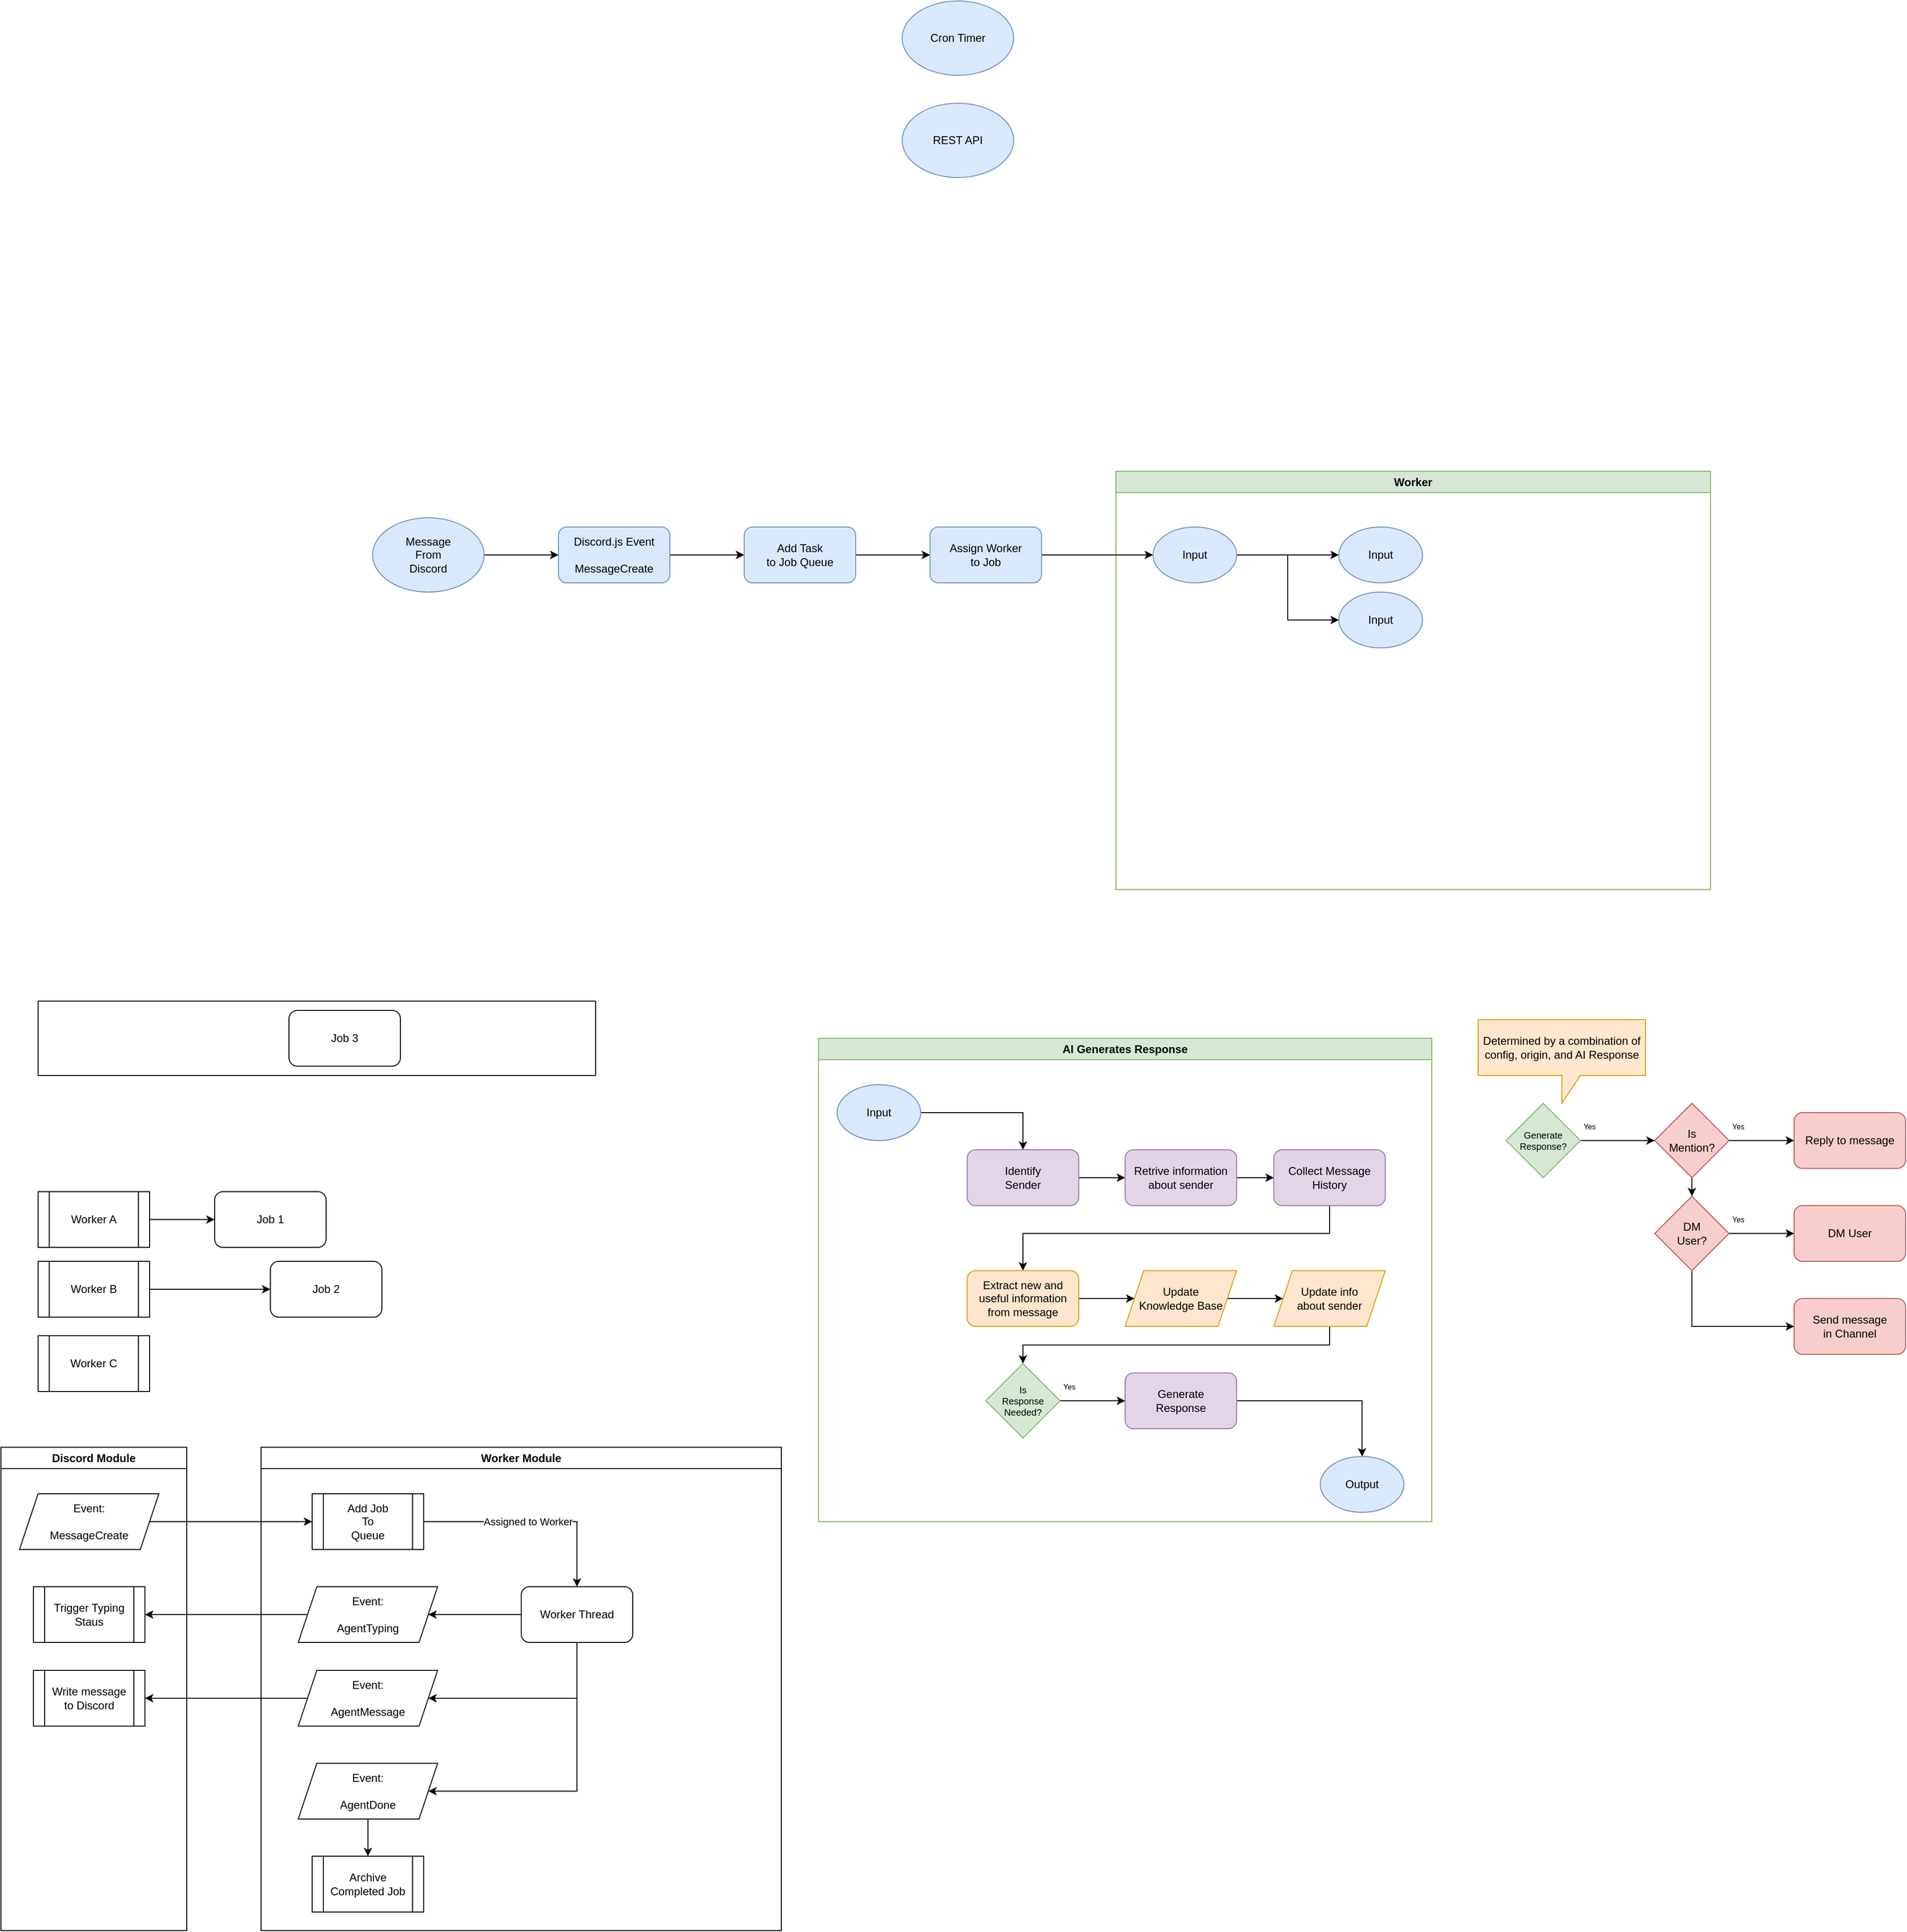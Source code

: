 <mxfile version="28.1.2">
  <diagram name="Page-1" id="h6UwZtnhu63fm9LXi7OX">
    <mxGraphModel dx="3162" dy="1805" grid="1" gridSize="10" guides="1" tooltips="1" connect="1" arrows="1" fold="1" page="0" pageScale="1" pageWidth="850" pageHeight="1100" math="0" shadow="0">
      <root>
        <mxCell id="0" />
        <mxCell id="1" parent="0" />
        <mxCell id="TfpCJ3wT6vj2f40FWJho-3" style="edgeStyle=orthogonalEdgeStyle;rounded=0;orthogonalLoop=1;jettySize=auto;html=1;exitX=1;exitY=0.5;exitDx=0;exitDy=0;entryX=0;entryY=0.5;entryDx=0;entryDy=0;" parent="1" source="TfpCJ3wT6vj2f40FWJho-1" target="TfpCJ3wT6vj2f40FWJho-2" edge="1">
          <mxGeometry relative="1" as="geometry" />
        </mxCell>
        <mxCell id="TfpCJ3wT6vj2f40FWJho-1" value="&lt;div&gt;Message&lt;/div&gt;&lt;div&gt;From&lt;/div&gt;&lt;div&gt;Discord&lt;/div&gt;" style="ellipse;whiteSpace=wrap;html=1;fillColor=#dae8fc;strokeColor=#6c8ebf;" parent="1" vertex="1">
          <mxGeometry x="-1120" y="120" width="120" height="80" as="geometry" />
        </mxCell>
        <mxCell id="TfpCJ3wT6vj2f40FWJho-79" style="edgeStyle=orthogonalEdgeStyle;rounded=0;orthogonalLoop=1;jettySize=auto;html=1;exitX=1;exitY=0.5;exitDx=0;exitDy=0;entryX=0;entryY=0.5;entryDx=0;entryDy=0;" parent="1" source="TfpCJ3wT6vj2f40FWJho-2" target="TfpCJ3wT6vj2f40FWJho-78" edge="1">
          <mxGeometry relative="1" as="geometry" />
        </mxCell>
        <mxCell id="TfpCJ3wT6vj2f40FWJho-2" value="&lt;div&gt;Discord.js Event&lt;/div&gt;&lt;div&gt;&lt;br&gt;&lt;/div&gt;&lt;div&gt;MessageCreate&lt;/div&gt;" style="rounded=1;whiteSpace=wrap;html=1;fillColor=#dae8fc;strokeColor=#6c8ebf;" parent="1" vertex="1">
          <mxGeometry x="-920" y="130" width="120" height="60" as="geometry" />
        </mxCell>
        <mxCell id="TfpCJ3wT6vj2f40FWJho-8" style="edgeStyle=orthogonalEdgeStyle;rounded=0;orthogonalLoop=1;jettySize=auto;html=1;exitX=1;exitY=0.5;exitDx=0;exitDy=0;entryX=0;entryY=0.5;entryDx=0;entryDy=0;" parent="1" source="TfpCJ3wT6vj2f40FWJho-6" target="TfpCJ3wT6vj2f40FWJho-7" edge="1">
          <mxGeometry relative="1" as="geometry" />
        </mxCell>
        <mxCell id="TfpCJ3wT6vj2f40FWJho-11" style="edgeStyle=orthogonalEdgeStyle;rounded=0;orthogonalLoop=1;jettySize=auto;html=1;exitX=0.5;exitY=1;exitDx=0;exitDy=0;entryX=0.5;entryY=0;entryDx=0;entryDy=0;" parent="1" source="TfpCJ3wT6vj2f40FWJho-6" target="TfpCJ3wT6vj2f40FWJho-10" edge="1">
          <mxGeometry relative="1" as="geometry" />
        </mxCell>
        <mxCell id="TfpCJ3wT6vj2f40FWJho-6" value="&lt;div&gt;Is&lt;/div&gt;&lt;div&gt;Mention?&lt;/div&gt;" style="rhombus;whiteSpace=wrap;html=1;fillColor=#f8cecc;strokeColor=#b85450;fontSize=12;" parent="1" vertex="1">
          <mxGeometry x="260" y="750" width="80" height="80" as="geometry" />
        </mxCell>
        <mxCell id="TfpCJ3wT6vj2f40FWJho-7" value="Reply to message" style="rounded=1;whiteSpace=wrap;html=1;fillColor=#f8cecc;strokeColor=#b85450;" parent="1" vertex="1">
          <mxGeometry x="410" y="760" width="120" height="60" as="geometry" />
        </mxCell>
        <mxCell id="TfpCJ3wT6vj2f40FWJho-9" value="DM User" style="rounded=1;whiteSpace=wrap;html=1;fillColor=#f8cecc;strokeColor=#b85450;" parent="1" vertex="1">
          <mxGeometry x="410" y="860" width="120" height="60" as="geometry" />
        </mxCell>
        <mxCell id="TfpCJ3wT6vj2f40FWJho-12" style="edgeStyle=orthogonalEdgeStyle;rounded=0;orthogonalLoop=1;jettySize=auto;html=1;exitX=1;exitY=0.5;exitDx=0;exitDy=0;" parent="1" source="TfpCJ3wT6vj2f40FWJho-10" target="TfpCJ3wT6vj2f40FWJho-9" edge="1">
          <mxGeometry relative="1" as="geometry" />
        </mxCell>
        <mxCell id="TfpCJ3wT6vj2f40FWJho-15" style="edgeStyle=orthogonalEdgeStyle;rounded=0;orthogonalLoop=1;jettySize=auto;html=1;exitX=0.5;exitY=1;exitDx=0;exitDy=0;entryX=0;entryY=0.5;entryDx=0;entryDy=0;" parent="1" source="TfpCJ3wT6vj2f40FWJho-10" target="TfpCJ3wT6vj2f40FWJho-13" edge="1">
          <mxGeometry relative="1" as="geometry">
            <mxPoint x="310.0" y="970" as="targetPoint" />
          </mxGeometry>
        </mxCell>
        <mxCell id="TfpCJ3wT6vj2f40FWJho-10" value="&lt;div&gt;DM&lt;/div&gt;&lt;div&gt;User?&lt;/div&gt;" style="rhombus;whiteSpace=wrap;html=1;fillColor=#f8cecc;strokeColor=#b85450;" parent="1" vertex="1">
          <mxGeometry x="260" y="850" width="80" height="80" as="geometry" />
        </mxCell>
        <mxCell id="TfpCJ3wT6vj2f40FWJho-13" value="&lt;div&gt;Send message&lt;/div&gt;&lt;div&gt;in Channel&lt;/div&gt;" style="rounded=1;whiteSpace=wrap;html=1;fillColor=#f8cecc;strokeColor=#b85450;" parent="1" vertex="1">
          <mxGeometry x="410" y="960" width="120" height="60" as="geometry" />
        </mxCell>
        <mxCell id="TfpCJ3wT6vj2f40FWJho-23" value="&lt;div&gt;Cron Timer&lt;/div&gt;" style="ellipse;whiteSpace=wrap;html=1;fillColor=#dae8fc;strokeColor=#6c8ebf;" parent="1" vertex="1">
          <mxGeometry x="-550" y="-436" width="120" height="80" as="geometry" />
        </mxCell>
        <mxCell id="TfpCJ3wT6vj2f40FWJho-27" style="edgeStyle=orthogonalEdgeStyle;rounded=0;orthogonalLoop=1;jettySize=auto;html=1;exitX=1;exitY=0.5;exitDx=0;exitDy=0;entryX=0;entryY=0.5;entryDx=0;entryDy=0;" parent="1" source="TfpCJ3wT6vj2f40FWJho-25" target="TfpCJ3wT6vj2f40FWJho-6" edge="1">
          <mxGeometry relative="1" as="geometry" />
        </mxCell>
        <mxCell id="TfpCJ3wT6vj2f40FWJho-25" value="&lt;div&gt;Generate&lt;/div&gt;&lt;div&gt;Response?&lt;/div&gt;" style="rhombus;whiteSpace=wrap;html=1;fontSize=10;fillColor=#d5e8d4;strokeColor=#82b366;" parent="1" vertex="1">
          <mxGeometry x="100" y="750" width="80" height="80" as="geometry" />
        </mxCell>
        <mxCell id="TfpCJ3wT6vj2f40FWJho-29" value="REST API" style="ellipse;whiteSpace=wrap;html=1;fillColor=#dae8fc;strokeColor=#6c8ebf;" parent="1" vertex="1">
          <mxGeometry x="-550" y="-326" width="120" height="80" as="geometry" />
        </mxCell>
        <mxCell id="TfpCJ3wT6vj2f40FWJho-30" value="Determined by a combination of config, origin, and AI Response" style="shape=callout;whiteSpace=wrap;html=1;perimeter=calloutPerimeter;fillColor=#ffe6cc;strokeColor=#d79b00;" parent="1" vertex="1">
          <mxGeometry x="70" y="660" width="180" height="90" as="geometry" />
        </mxCell>
        <mxCell id="TfpCJ3wT6vj2f40FWJho-32" value="AI Generates Response" style="swimlane;whiteSpace=wrap;html=1;fillColor=#d5e8d4;strokeColor=#82b366;" parent="1" vertex="1">
          <mxGeometry x="-640" y="680" width="660" height="520" as="geometry">
            <mxRectangle x="-90" y="265" width="170" height="30" as="alternateBounds" />
          </mxGeometry>
        </mxCell>
        <mxCell id="TfpCJ3wT6vj2f40FWJho-35" style="edgeStyle=orthogonalEdgeStyle;rounded=0;orthogonalLoop=1;jettySize=auto;html=1;exitX=1;exitY=0.5;exitDx=0;exitDy=0;" parent="TfpCJ3wT6vj2f40FWJho-32" source="TfpCJ3wT6vj2f40FWJho-33" target="TfpCJ3wT6vj2f40FWJho-34" edge="1">
          <mxGeometry relative="1" as="geometry" />
        </mxCell>
        <mxCell id="TfpCJ3wT6vj2f40FWJho-33" value="Input" style="ellipse;whiteSpace=wrap;html=1;fillColor=#dae8fc;strokeColor=#6c8ebf;" parent="TfpCJ3wT6vj2f40FWJho-32" vertex="1">
          <mxGeometry x="20" y="50" width="90" height="60" as="geometry" />
        </mxCell>
        <mxCell id="TfpCJ3wT6vj2f40FWJho-37" style="edgeStyle=orthogonalEdgeStyle;rounded=0;orthogonalLoop=1;jettySize=auto;html=1;exitX=1;exitY=0.5;exitDx=0;exitDy=0;" parent="TfpCJ3wT6vj2f40FWJho-32" source="TfpCJ3wT6vj2f40FWJho-34" target="TfpCJ3wT6vj2f40FWJho-36" edge="1">
          <mxGeometry relative="1" as="geometry" />
        </mxCell>
        <mxCell id="TfpCJ3wT6vj2f40FWJho-34" value="&lt;div&gt;Identify&lt;/div&gt;&lt;div&gt;Sender&lt;/div&gt;" style="rounded=1;whiteSpace=wrap;html=1;fillColor=#e1d5e7;strokeColor=#9673a6;" parent="TfpCJ3wT6vj2f40FWJho-32" vertex="1">
          <mxGeometry x="160" y="120" width="120" height="60" as="geometry" />
        </mxCell>
        <mxCell id="TfpCJ3wT6vj2f40FWJho-39" style="edgeStyle=orthogonalEdgeStyle;rounded=0;orthogonalLoop=1;jettySize=auto;html=1;exitX=1;exitY=0.5;exitDx=0;exitDy=0;entryX=0;entryY=0.5;entryDx=0;entryDy=0;" parent="TfpCJ3wT6vj2f40FWJho-32" source="TfpCJ3wT6vj2f40FWJho-36" target="TfpCJ3wT6vj2f40FWJho-38" edge="1">
          <mxGeometry relative="1" as="geometry" />
        </mxCell>
        <mxCell id="TfpCJ3wT6vj2f40FWJho-36" value="Retrive information about sender" style="rounded=1;whiteSpace=wrap;html=1;fillColor=#e1d5e7;strokeColor=#9673a6;" parent="TfpCJ3wT6vj2f40FWJho-32" vertex="1">
          <mxGeometry x="330" y="120" width="120" height="60" as="geometry" />
        </mxCell>
        <mxCell id="TfpCJ3wT6vj2f40FWJho-42" style="edgeStyle=orthogonalEdgeStyle;rounded=0;orthogonalLoop=1;jettySize=auto;html=1;exitX=0.5;exitY=1;exitDx=0;exitDy=0;entryX=0.5;entryY=0;entryDx=0;entryDy=0;" parent="TfpCJ3wT6vj2f40FWJho-32" source="TfpCJ3wT6vj2f40FWJho-38" target="TfpCJ3wT6vj2f40FWJho-40" edge="1">
          <mxGeometry relative="1" as="geometry">
            <Array as="points">
              <mxPoint x="550" y="210" />
              <mxPoint x="220" y="210" />
            </Array>
          </mxGeometry>
        </mxCell>
        <mxCell id="TfpCJ3wT6vj2f40FWJho-38" value="&lt;div&gt;Collect Message&lt;/div&gt;&lt;div&gt;History&lt;/div&gt;" style="rounded=1;whiteSpace=wrap;html=1;fillColor=#e1d5e7;strokeColor=#9673a6;" parent="TfpCJ3wT6vj2f40FWJho-32" vertex="1">
          <mxGeometry x="490" y="120" width="120" height="60" as="geometry" />
        </mxCell>
        <mxCell id="TfpCJ3wT6vj2f40FWJho-62" style="edgeStyle=orthogonalEdgeStyle;rounded=0;orthogonalLoop=1;jettySize=auto;html=1;exitX=1;exitY=0.5;exitDx=0;exitDy=0;entryX=0;entryY=0.5;entryDx=0;entryDy=0;" parent="TfpCJ3wT6vj2f40FWJho-32" source="TfpCJ3wT6vj2f40FWJho-40" target="TfpCJ3wT6vj2f40FWJho-61" edge="1">
          <mxGeometry relative="1" as="geometry" />
        </mxCell>
        <mxCell id="TfpCJ3wT6vj2f40FWJho-40" value="Extract new and useful information from message" style="rounded=1;whiteSpace=wrap;html=1;fillColor=#ffe6cc;strokeColor=#d79b00;" parent="TfpCJ3wT6vj2f40FWJho-32" vertex="1">
          <mxGeometry x="160" y="250" width="120" height="60" as="geometry" />
        </mxCell>
        <mxCell id="TfpCJ3wT6vj2f40FWJho-60" style="edgeStyle=orthogonalEdgeStyle;rounded=0;orthogonalLoop=1;jettySize=auto;html=1;exitX=0.5;exitY=1;exitDx=0;exitDy=0;" parent="TfpCJ3wT6vj2f40FWJho-32" source="TfpCJ3wT6vj2f40FWJho-55" target="TfpCJ3wT6vj2f40FWJho-59" edge="1">
          <mxGeometry relative="1" as="geometry" />
        </mxCell>
        <mxCell id="TfpCJ3wT6vj2f40FWJho-55" value="&lt;div&gt;Update info&lt;/div&gt;&lt;div&gt;about sender&lt;/div&gt;" style="shape=parallelogram;perimeter=parallelogramPerimeter;whiteSpace=wrap;html=1;fixedSize=1;fillColor=#ffe6cc;strokeColor=#d79b00;" parent="TfpCJ3wT6vj2f40FWJho-32" vertex="1">
          <mxGeometry x="490" y="250" width="120" height="60" as="geometry" />
        </mxCell>
        <mxCell id="TfpCJ3wT6vj2f40FWJho-65" style="edgeStyle=orthogonalEdgeStyle;rounded=0;orthogonalLoop=1;jettySize=auto;html=1;exitX=1;exitY=0.5;exitDx=0;exitDy=0;entryX=0;entryY=0.5;entryDx=0;entryDy=0;" parent="TfpCJ3wT6vj2f40FWJho-32" source="TfpCJ3wT6vj2f40FWJho-59" target="TfpCJ3wT6vj2f40FWJho-64" edge="1">
          <mxGeometry relative="1" as="geometry" />
        </mxCell>
        <mxCell id="TfpCJ3wT6vj2f40FWJho-59" value="&lt;div&gt;Is&lt;/div&gt;&lt;div&gt;Response&lt;/div&gt;&lt;div&gt;Needed?&lt;/div&gt;" style="rhombus;whiteSpace=wrap;html=1;fontSize=10;fillColor=#d5e8d4;strokeColor=#82b366;" parent="TfpCJ3wT6vj2f40FWJho-32" vertex="1">
          <mxGeometry x="180" y="350" width="80" height="80" as="geometry" />
        </mxCell>
        <mxCell id="TfpCJ3wT6vj2f40FWJho-63" style="edgeStyle=orthogonalEdgeStyle;rounded=0;orthogonalLoop=1;jettySize=auto;html=1;exitX=1;exitY=0.5;exitDx=0;exitDy=0;entryX=0;entryY=0.5;entryDx=0;entryDy=0;" parent="TfpCJ3wT6vj2f40FWJho-32" source="TfpCJ3wT6vj2f40FWJho-61" target="TfpCJ3wT6vj2f40FWJho-55" edge="1">
          <mxGeometry relative="1" as="geometry" />
        </mxCell>
        <mxCell id="TfpCJ3wT6vj2f40FWJho-61" value="&lt;div&gt;Update&lt;/div&gt;&lt;div&gt;Knowledge Base&lt;/div&gt;" style="shape=parallelogram;perimeter=parallelogramPerimeter;whiteSpace=wrap;html=1;fixedSize=1;fillColor=#ffe6cc;strokeColor=#d79b00;" parent="TfpCJ3wT6vj2f40FWJho-32" vertex="1">
          <mxGeometry x="330" y="250" width="120" height="60" as="geometry" />
        </mxCell>
        <mxCell id="TfpCJ3wT6vj2f40FWJho-68" style="edgeStyle=orthogonalEdgeStyle;rounded=0;orthogonalLoop=1;jettySize=auto;html=1;exitX=1;exitY=0.5;exitDx=0;exitDy=0;entryX=0.5;entryY=0;entryDx=0;entryDy=0;" parent="TfpCJ3wT6vj2f40FWJho-32" source="TfpCJ3wT6vj2f40FWJho-64" target="TfpCJ3wT6vj2f40FWJho-67" edge="1">
          <mxGeometry relative="1" as="geometry" />
        </mxCell>
        <mxCell id="TfpCJ3wT6vj2f40FWJho-64" value="&lt;div&gt;Generate&lt;/div&gt;&lt;div&gt;Response&lt;/div&gt;" style="rounded=1;whiteSpace=wrap;html=1;fillColor=#e1d5e7;strokeColor=#9673a6;" parent="TfpCJ3wT6vj2f40FWJho-32" vertex="1">
          <mxGeometry x="330" y="360" width="120" height="60" as="geometry" />
        </mxCell>
        <mxCell id="TfpCJ3wT6vj2f40FWJho-67" value="Output" style="ellipse;whiteSpace=wrap;html=1;fillColor=#dae8fc;strokeColor=#6c8ebf;" parent="TfpCJ3wT6vj2f40FWJho-32" vertex="1">
          <mxGeometry x="540" y="450" width="90" height="60" as="geometry" />
        </mxCell>
        <mxCell id="TfpCJ3wT6vj2f40FWJho-70" value="Yes" style="text;html=1;align=center;verticalAlign=middle;whiteSpace=wrap;rounded=0;fontSize=8;" parent="TfpCJ3wT6vj2f40FWJho-32" vertex="1">
          <mxGeometry x="240" y="360" width="60" height="30" as="geometry" />
        </mxCell>
        <mxCell id="TfpCJ3wT6vj2f40FWJho-71" value="Yes" style="text;html=1;align=center;verticalAlign=middle;whiteSpace=wrap;rounded=0;fontSize=8;" parent="1" vertex="1">
          <mxGeometry x="160" y="760" width="60" height="30" as="geometry" />
        </mxCell>
        <mxCell id="TfpCJ3wT6vj2f40FWJho-72" value="Yes" style="text;html=1;align=center;verticalAlign=middle;whiteSpace=wrap;rounded=0;fontSize=8;" parent="1" vertex="1">
          <mxGeometry x="320" y="760" width="60" height="30" as="geometry" />
        </mxCell>
        <mxCell id="TfpCJ3wT6vj2f40FWJho-73" value="Yes" style="text;html=1;align=center;verticalAlign=middle;whiteSpace=wrap;rounded=0;fontSize=8;" parent="1" vertex="1">
          <mxGeometry x="320" y="860" width="60" height="30" as="geometry" />
        </mxCell>
        <mxCell id="TfpCJ3wT6vj2f40FWJho-74" value="Worker" style="swimlane;whiteSpace=wrap;html=1;fillColor=#d5e8d4;strokeColor=#82b366;" parent="1" vertex="1">
          <mxGeometry x="-320" y="70" width="640" height="450" as="geometry">
            <mxRectangle x="-320" y="70" width="80" height="30" as="alternateBounds" />
          </mxGeometry>
        </mxCell>
        <mxCell id="TfpCJ3wT6vj2f40FWJho-84" style="edgeStyle=orthogonalEdgeStyle;rounded=0;orthogonalLoop=1;jettySize=auto;html=1;exitX=1;exitY=0.5;exitDx=0;exitDy=0;entryX=0;entryY=0.5;entryDx=0;entryDy=0;" parent="TfpCJ3wT6vj2f40FWJho-74" source="TfpCJ3wT6vj2f40FWJho-76" target="TfpCJ3wT6vj2f40FWJho-83" edge="1">
          <mxGeometry relative="1" as="geometry" />
        </mxCell>
        <mxCell id="TfpCJ3wT6vj2f40FWJho-86" style="edgeStyle=orthogonalEdgeStyle;rounded=0;orthogonalLoop=1;jettySize=auto;html=1;exitX=1;exitY=0.5;exitDx=0;exitDy=0;entryX=0;entryY=0.5;entryDx=0;entryDy=0;" parent="TfpCJ3wT6vj2f40FWJho-74" source="TfpCJ3wT6vj2f40FWJho-76" target="TfpCJ3wT6vj2f40FWJho-85" edge="1">
          <mxGeometry relative="1" as="geometry" />
        </mxCell>
        <mxCell id="TfpCJ3wT6vj2f40FWJho-76" value="Input" style="ellipse;whiteSpace=wrap;html=1;fillColor=#dae8fc;strokeColor=#6c8ebf;" parent="TfpCJ3wT6vj2f40FWJho-74" vertex="1">
          <mxGeometry x="40" y="60" width="90" height="60" as="geometry" />
        </mxCell>
        <mxCell id="TfpCJ3wT6vj2f40FWJho-83" value="Input" style="ellipse;whiteSpace=wrap;html=1;fillColor=#dae8fc;strokeColor=#6c8ebf;" parent="TfpCJ3wT6vj2f40FWJho-74" vertex="1">
          <mxGeometry x="240" y="60" width="90" height="60" as="geometry" />
        </mxCell>
        <mxCell id="TfpCJ3wT6vj2f40FWJho-85" value="Input" style="ellipse;whiteSpace=wrap;html=1;fillColor=#dae8fc;strokeColor=#6c8ebf;" parent="TfpCJ3wT6vj2f40FWJho-74" vertex="1">
          <mxGeometry x="240" y="130" width="90" height="60" as="geometry" />
        </mxCell>
        <mxCell id="TfpCJ3wT6vj2f40FWJho-81" style="edgeStyle=orthogonalEdgeStyle;rounded=0;orthogonalLoop=1;jettySize=auto;html=1;exitX=1;exitY=0.5;exitDx=0;exitDy=0;entryX=0;entryY=0.5;entryDx=0;entryDy=0;" parent="1" source="TfpCJ3wT6vj2f40FWJho-78" target="TfpCJ3wT6vj2f40FWJho-80" edge="1">
          <mxGeometry relative="1" as="geometry" />
        </mxCell>
        <mxCell id="TfpCJ3wT6vj2f40FWJho-78" value="&lt;div&gt;Add Task&lt;/div&gt;&lt;div&gt;to Job Queue&lt;/div&gt;" style="rounded=1;whiteSpace=wrap;html=1;fillColor=#dae8fc;strokeColor=#6c8ebf;" parent="1" vertex="1">
          <mxGeometry x="-720" y="130" width="120" height="60" as="geometry" />
        </mxCell>
        <mxCell id="TfpCJ3wT6vj2f40FWJho-82" style="edgeStyle=orthogonalEdgeStyle;rounded=0;orthogonalLoop=1;jettySize=auto;html=1;exitX=1;exitY=0.5;exitDx=0;exitDy=0;entryX=0;entryY=0.5;entryDx=0;entryDy=0;" parent="1" source="TfpCJ3wT6vj2f40FWJho-80" target="TfpCJ3wT6vj2f40FWJho-76" edge="1">
          <mxGeometry relative="1" as="geometry" />
        </mxCell>
        <mxCell id="TfpCJ3wT6vj2f40FWJho-80" value="&lt;div&gt;Assign Worker&lt;/div&gt;&lt;div&gt;to Job&lt;/div&gt;" style="rounded=1;whiteSpace=wrap;html=1;fillColor=#dae8fc;strokeColor=#6c8ebf;" parent="1" vertex="1">
          <mxGeometry x="-520" y="130" width="120" height="60" as="geometry" />
        </mxCell>
        <mxCell id="TfpCJ3wT6vj2f40FWJho-87" value="" style="rounded=0;whiteSpace=wrap;html=1;" parent="1" vertex="1">
          <mxGeometry x="-1480" y="640" width="600" height="80" as="geometry" />
        </mxCell>
        <mxCell id="TfpCJ3wT6vj2f40FWJho-88" value="Job 1" style="rounded=1;whiteSpace=wrap;html=1;" parent="1" vertex="1">
          <mxGeometry x="-1290" y="845" width="120" height="60" as="geometry" />
        </mxCell>
        <mxCell id="TfpCJ3wT6vj2f40FWJho-89" value="Job 2" style="rounded=1;whiteSpace=wrap;html=1;" parent="1" vertex="1">
          <mxGeometry x="-1230" y="920" width="120" height="60" as="geometry" />
        </mxCell>
        <mxCell id="TfpCJ3wT6vj2f40FWJho-90" value="Job 3" style="rounded=1;whiteSpace=wrap;html=1;" parent="1" vertex="1">
          <mxGeometry x="-1210" y="650" width="120" height="60" as="geometry" />
        </mxCell>
        <mxCell id="TfpCJ3wT6vj2f40FWJho-94" style="edgeStyle=orthogonalEdgeStyle;rounded=0;orthogonalLoop=1;jettySize=auto;html=1;exitX=1;exitY=0.5;exitDx=0;exitDy=0;" parent="1" source="TfpCJ3wT6vj2f40FWJho-91" target="TfpCJ3wT6vj2f40FWJho-88" edge="1">
          <mxGeometry relative="1" as="geometry" />
        </mxCell>
        <mxCell id="TfpCJ3wT6vj2f40FWJho-91" value="Worker A" style="shape=process;whiteSpace=wrap;html=1;backgroundOutline=1;" parent="1" vertex="1">
          <mxGeometry x="-1480" y="845" width="120" height="60" as="geometry" />
        </mxCell>
        <mxCell id="TfpCJ3wT6vj2f40FWJho-95" style="edgeStyle=orthogonalEdgeStyle;rounded=0;orthogonalLoop=1;jettySize=auto;html=1;exitX=1;exitY=0.5;exitDx=0;exitDy=0;entryX=0;entryY=0.5;entryDx=0;entryDy=0;" parent="1" source="TfpCJ3wT6vj2f40FWJho-92" target="TfpCJ3wT6vj2f40FWJho-89" edge="1">
          <mxGeometry relative="1" as="geometry" />
        </mxCell>
        <mxCell id="TfpCJ3wT6vj2f40FWJho-92" value="Worker B" style="shape=process;whiteSpace=wrap;html=1;backgroundOutline=1;" parent="1" vertex="1">
          <mxGeometry x="-1480" y="920" width="120" height="60" as="geometry" />
        </mxCell>
        <mxCell id="TfpCJ3wT6vj2f40FWJho-93" value="Worker C" style="shape=process;whiteSpace=wrap;html=1;backgroundOutline=1;" parent="1" vertex="1">
          <mxGeometry x="-1480" y="1000" width="120" height="60" as="geometry" />
        </mxCell>
        <mxCell id="TfpCJ3wT6vj2f40FWJho-96" value="Discord Module" style="swimlane;whiteSpace=wrap;html=1;" parent="1" vertex="1">
          <mxGeometry x="-1520" y="1120" width="200" height="520" as="geometry" />
        </mxCell>
        <mxCell id="TfpCJ3wT6vj2f40FWJho-98" value="Event:&lt;br&gt;&lt;br&gt;MessageCreate" style="shape=parallelogram;perimeter=parallelogramPerimeter;whiteSpace=wrap;html=1;fixedSize=1;" parent="TfpCJ3wT6vj2f40FWJho-96" vertex="1">
          <mxGeometry x="20" y="50" width="150" height="60" as="geometry" />
        </mxCell>
        <mxCell id="TfpCJ3wT6vj2f40FWJho-108" value="&lt;div&gt;Trigger Typing&lt;/div&gt;Staus" style="shape=process;whiteSpace=wrap;html=1;backgroundOutline=1;" parent="TfpCJ3wT6vj2f40FWJho-96" vertex="1">
          <mxGeometry x="35" y="150" width="120" height="60" as="geometry" />
        </mxCell>
        <mxCell id="TfpCJ3wT6vj2f40FWJho-110" value="&lt;div&gt;Write message&lt;/div&gt;&lt;div&gt;to Discord&lt;/div&gt;" style="shape=process;whiteSpace=wrap;html=1;backgroundOutline=1;" parent="TfpCJ3wT6vj2f40FWJho-96" vertex="1">
          <mxGeometry x="35" y="240" width="120" height="60" as="geometry" />
        </mxCell>
        <mxCell id="TfpCJ3wT6vj2f40FWJho-97" value="Worker Module" style="swimlane;whiteSpace=wrap;html=1;" parent="1" vertex="1">
          <mxGeometry x="-1240" y="1120" width="560" height="520" as="geometry" />
        </mxCell>
        <mxCell id="TfpCJ3wT6vj2f40FWJho-103" style="edgeStyle=orthogonalEdgeStyle;rounded=0;orthogonalLoop=1;jettySize=auto;html=1;exitX=1;exitY=0.5;exitDx=0;exitDy=0;entryX=0.5;entryY=0;entryDx=0;entryDy=0;" parent="TfpCJ3wT6vj2f40FWJho-97" source="TfpCJ3wT6vj2f40FWJho-99" target="TfpCJ3wT6vj2f40FWJho-102" edge="1">
          <mxGeometry relative="1" as="geometry" />
        </mxCell>
        <mxCell id="TfpCJ3wT6vj2f40FWJho-104" value="Assigned to Worker" style="edgeLabel;html=1;align=center;verticalAlign=middle;resizable=0;points=[];" parent="TfpCJ3wT6vj2f40FWJho-103" vertex="1" connectable="0">
          <mxGeometry x="-0.047" relative="1" as="geometry">
            <mxPoint as="offset" />
          </mxGeometry>
        </mxCell>
        <mxCell id="TfpCJ3wT6vj2f40FWJho-99" value="&lt;div&gt;Add Job&lt;/div&gt;&lt;div&gt;To&lt;/div&gt;&lt;div&gt;Queue&lt;/div&gt;" style="shape=process;whiteSpace=wrap;html=1;backgroundOutline=1;" parent="TfpCJ3wT6vj2f40FWJho-97" vertex="1">
          <mxGeometry x="55" y="50" width="120" height="60" as="geometry" />
        </mxCell>
        <mxCell id="TfpCJ3wT6vj2f40FWJho-101" value="Event:&lt;br&gt;&lt;br&gt;AgentTyping" style="shape=parallelogram;perimeter=parallelogramPerimeter;whiteSpace=wrap;html=1;fixedSize=1;" parent="TfpCJ3wT6vj2f40FWJho-97" vertex="1">
          <mxGeometry x="40" y="150" width="150" height="60" as="geometry" />
        </mxCell>
        <mxCell id="TfpCJ3wT6vj2f40FWJho-105" style="edgeStyle=orthogonalEdgeStyle;rounded=0;orthogonalLoop=1;jettySize=auto;html=1;exitX=0;exitY=0.5;exitDx=0;exitDy=0;entryX=1;entryY=0.5;entryDx=0;entryDy=0;" parent="TfpCJ3wT6vj2f40FWJho-97" source="TfpCJ3wT6vj2f40FWJho-102" target="TfpCJ3wT6vj2f40FWJho-101" edge="1">
          <mxGeometry relative="1" as="geometry" />
        </mxCell>
        <mxCell id="TfpCJ3wT6vj2f40FWJho-107" style="edgeStyle=orthogonalEdgeStyle;rounded=0;orthogonalLoop=1;jettySize=auto;html=1;exitX=0.5;exitY=1;exitDx=0;exitDy=0;entryX=1;entryY=0.5;entryDx=0;entryDy=0;" parent="TfpCJ3wT6vj2f40FWJho-97" source="TfpCJ3wT6vj2f40FWJho-102" target="TfpCJ3wT6vj2f40FWJho-106" edge="1">
          <mxGeometry relative="1" as="geometry">
            <Array as="points">
              <mxPoint x="340" y="270" />
            </Array>
          </mxGeometry>
        </mxCell>
        <mxCell id="TfpCJ3wT6vj2f40FWJho-113" style="edgeStyle=orthogonalEdgeStyle;rounded=0;orthogonalLoop=1;jettySize=auto;html=1;exitX=0.5;exitY=1;exitDx=0;exitDy=0;entryX=1;entryY=0.5;entryDx=0;entryDy=0;" parent="TfpCJ3wT6vj2f40FWJho-97" source="TfpCJ3wT6vj2f40FWJho-102" target="TfpCJ3wT6vj2f40FWJho-112" edge="1">
          <mxGeometry relative="1" as="geometry">
            <Array as="points">
              <mxPoint x="340" y="370" />
            </Array>
          </mxGeometry>
        </mxCell>
        <mxCell id="TfpCJ3wT6vj2f40FWJho-102" value="Worker Thread" style="rounded=1;whiteSpace=wrap;html=1;" parent="TfpCJ3wT6vj2f40FWJho-97" vertex="1">
          <mxGeometry x="280" y="150" width="120" height="60" as="geometry" />
        </mxCell>
        <mxCell id="TfpCJ3wT6vj2f40FWJho-106" value="Event:&lt;br&gt;&lt;br&gt;AgentMessage" style="shape=parallelogram;perimeter=parallelogramPerimeter;whiteSpace=wrap;html=1;fixedSize=1;" parent="TfpCJ3wT6vj2f40FWJho-97" vertex="1">
          <mxGeometry x="40" y="240" width="150" height="60" as="geometry" />
        </mxCell>
        <mxCell id="TfpCJ3wT6vj2f40FWJho-116" style="edgeStyle=orthogonalEdgeStyle;rounded=0;orthogonalLoop=1;jettySize=auto;html=1;exitX=0.5;exitY=1;exitDx=0;exitDy=0;entryX=0.5;entryY=0;entryDx=0;entryDy=0;" parent="TfpCJ3wT6vj2f40FWJho-97" source="TfpCJ3wT6vj2f40FWJho-112" target="TfpCJ3wT6vj2f40FWJho-114" edge="1">
          <mxGeometry relative="1" as="geometry" />
        </mxCell>
        <mxCell id="TfpCJ3wT6vj2f40FWJho-112" value="Event:&lt;br&gt;&lt;br&gt;AgentDone" style="shape=parallelogram;perimeter=parallelogramPerimeter;whiteSpace=wrap;html=1;fixedSize=1;" parent="TfpCJ3wT6vj2f40FWJho-97" vertex="1">
          <mxGeometry x="40" y="340" width="150" height="60" as="geometry" />
        </mxCell>
        <mxCell id="TfpCJ3wT6vj2f40FWJho-114" value="Archive Completed Job" style="shape=process;whiteSpace=wrap;html=1;backgroundOutline=1;" parent="TfpCJ3wT6vj2f40FWJho-97" vertex="1">
          <mxGeometry x="55" y="440" width="120" height="60" as="geometry" />
        </mxCell>
        <mxCell id="TfpCJ3wT6vj2f40FWJho-100" style="edgeStyle=orthogonalEdgeStyle;rounded=0;orthogonalLoop=1;jettySize=auto;html=1;exitX=1;exitY=0.5;exitDx=0;exitDy=0;entryX=0;entryY=0.5;entryDx=0;entryDy=0;" parent="1" source="TfpCJ3wT6vj2f40FWJho-98" target="TfpCJ3wT6vj2f40FWJho-99" edge="1">
          <mxGeometry relative="1" as="geometry" />
        </mxCell>
        <mxCell id="TfpCJ3wT6vj2f40FWJho-109" style="edgeStyle=orthogonalEdgeStyle;rounded=0;orthogonalLoop=1;jettySize=auto;html=1;exitX=0;exitY=0.5;exitDx=0;exitDy=0;entryX=1;entryY=0.5;entryDx=0;entryDy=0;" parent="1" source="TfpCJ3wT6vj2f40FWJho-101" target="TfpCJ3wT6vj2f40FWJho-108" edge="1">
          <mxGeometry relative="1" as="geometry" />
        </mxCell>
        <mxCell id="TfpCJ3wT6vj2f40FWJho-111" style="edgeStyle=orthogonalEdgeStyle;rounded=0;orthogonalLoop=1;jettySize=auto;html=1;exitX=0;exitY=0.5;exitDx=0;exitDy=0;entryX=1;entryY=0.5;entryDx=0;entryDy=0;" parent="1" source="TfpCJ3wT6vj2f40FWJho-106" target="TfpCJ3wT6vj2f40FWJho-110" edge="1">
          <mxGeometry relative="1" as="geometry" />
        </mxCell>
      </root>
    </mxGraphModel>
  </diagram>
</mxfile>

